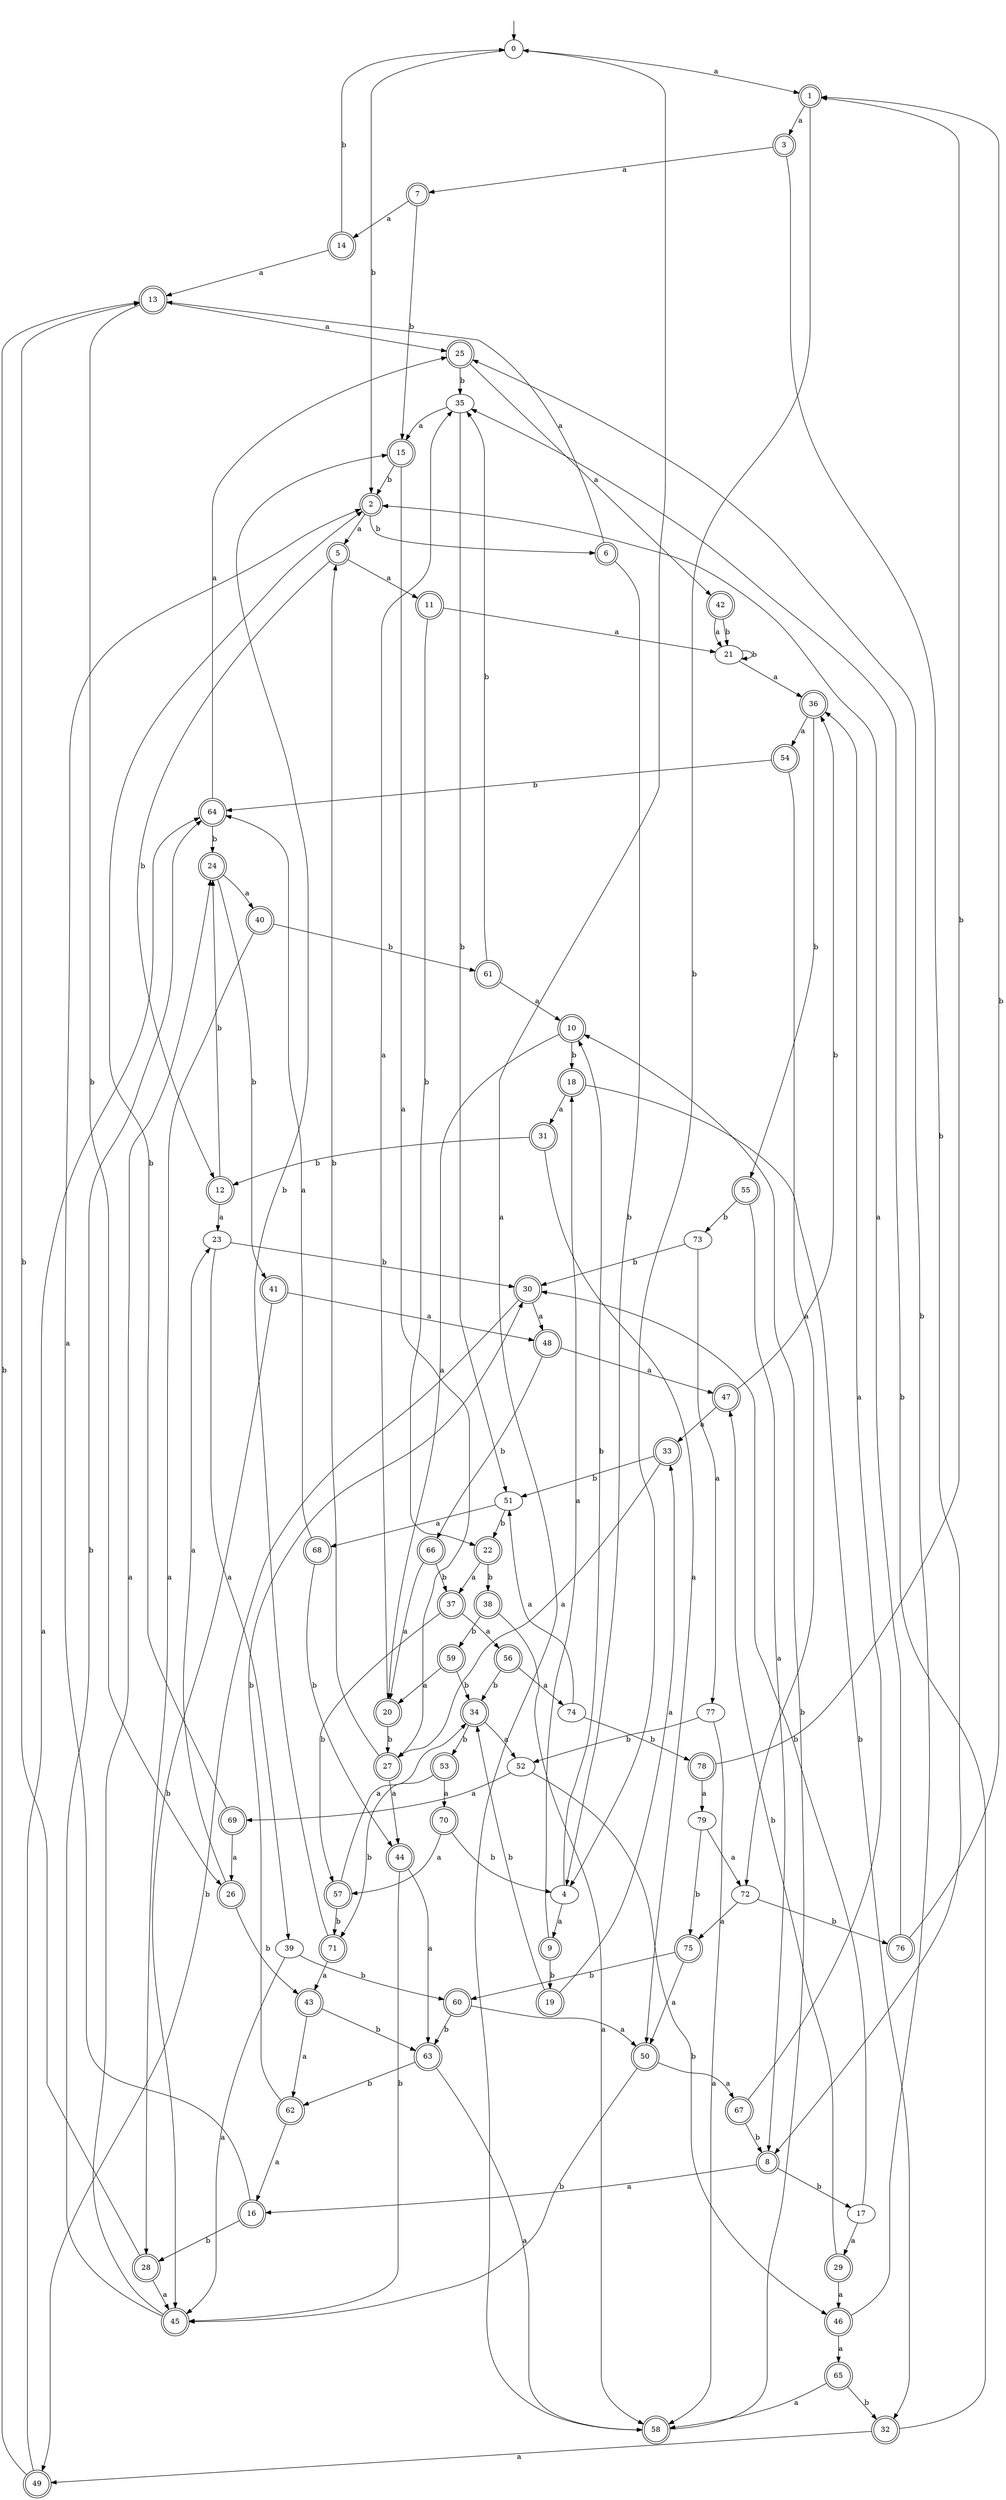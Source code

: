digraph RandomDFA {
  __start0 [label="", shape=none];
  __start0 -> 0 [label=""];
  0 [shape=circle]
  0 -> 1 [label="a"]
  0 -> 2 [label="b"]
  1 [shape=doublecircle]
  1 -> 3 [label="a"]
  1 -> 4 [label="b"]
  2 [shape=doublecircle]
  2 -> 5 [label="a"]
  2 -> 6 [label="b"]
  3 [shape=doublecircle]
  3 -> 7 [label="a"]
  3 -> 8 [label="b"]
  4
  4 -> 9 [label="a"]
  4 -> 10 [label="b"]
  5 [shape=doublecircle]
  5 -> 11 [label="a"]
  5 -> 12 [label="b"]
  6 [shape=doublecircle]
  6 -> 13 [label="a"]
  6 -> 4 [label="b"]
  7 [shape=doublecircle]
  7 -> 14 [label="a"]
  7 -> 15 [label="b"]
  8 [shape=doublecircle]
  8 -> 16 [label="a"]
  8 -> 17 [label="b"]
  9 [shape=doublecircle]
  9 -> 18 [label="a"]
  9 -> 19 [label="b"]
  10 [shape=doublecircle]
  10 -> 20 [label="a"]
  10 -> 18 [label="b"]
  11 [shape=doublecircle]
  11 -> 21 [label="a"]
  11 -> 22 [label="b"]
  12 [shape=doublecircle]
  12 -> 23 [label="a"]
  12 -> 24 [label="b"]
  13 [shape=doublecircle]
  13 -> 25 [label="a"]
  13 -> 26 [label="b"]
  14 [shape=doublecircle]
  14 -> 13 [label="a"]
  14 -> 0 [label="b"]
  15 [shape=doublecircle]
  15 -> 27 [label="a"]
  15 -> 2 [label="b"]
  16 [shape=doublecircle]
  16 -> 2 [label="a"]
  16 -> 28 [label="b"]
  17
  17 -> 29 [label="a"]
  17 -> 30 [label="b"]
  18 [shape=doublecircle]
  18 -> 31 [label="a"]
  18 -> 32 [label="b"]
  19 [shape=doublecircle]
  19 -> 33 [label="a"]
  19 -> 34 [label="b"]
  20 [shape=doublecircle]
  20 -> 35 [label="a"]
  20 -> 27 [label="b"]
  21
  21 -> 36 [label="a"]
  21 -> 21 [label="b"]
  22 [shape=doublecircle]
  22 -> 37 [label="a"]
  22 -> 38 [label="b"]
  23
  23 -> 39 [label="a"]
  23 -> 30 [label="b"]
  24 [shape=doublecircle]
  24 -> 40 [label="a"]
  24 -> 41 [label="b"]
  25 [shape=doublecircle]
  25 -> 42 [label="a"]
  25 -> 35 [label="b"]
  26 [shape=doublecircle]
  26 -> 23 [label="a"]
  26 -> 43 [label="b"]
  27 [shape=doublecircle]
  27 -> 44 [label="a"]
  27 -> 5 [label="b"]
  28 [shape=doublecircle]
  28 -> 45 [label="a"]
  28 -> 13 [label="b"]
  29 [shape=doublecircle]
  29 -> 46 [label="a"]
  29 -> 47 [label="b"]
  30 [shape=doublecircle]
  30 -> 48 [label="a"]
  30 -> 49 [label="b"]
  31 [shape=doublecircle]
  31 -> 50 [label="a"]
  31 -> 12 [label="b"]
  32 [shape=doublecircle]
  32 -> 49 [label="a"]
  32 -> 35 [label="b"]
  33 [shape=doublecircle]
  33 -> 27 [label="a"]
  33 -> 51 [label="b"]
  34 [shape=doublecircle]
  34 -> 52 [label="a"]
  34 -> 53 [label="b"]
  35
  35 -> 15 [label="a"]
  35 -> 51 [label="b"]
  36 [shape=doublecircle]
  36 -> 54 [label="a"]
  36 -> 55 [label="b"]
  37 [shape=doublecircle]
  37 -> 56 [label="a"]
  37 -> 57 [label="b"]
  38 [shape=doublecircle]
  38 -> 58 [label="a"]
  38 -> 59 [label="b"]
  39
  39 -> 45 [label="a"]
  39 -> 60 [label="b"]
  40 [shape=doublecircle]
  40 -> 28 [label="a"]
  40 -> 61 [label="b"]
  41 [shape=doublecircle]
  41 -> 48 [label="a"]
  41 -> 45 [label="b"]
  42 [shape=doublecircle]
  42 -> 21 [label="a"]
  42 -> 21 [label="b"]
  43 [shape=doublecircle]
  43 -> 62 [label="a"]
  43 -> 63 [label="b"]
  44 [shape=doublecircle]
  44 -> 63 [label="a"]
  44 -> 45 [label="b"]
  45 [shape=doublecircle]
  45 -> 24 [label="a"]
  45 -> 64 [label="b"]
  46 [shape=doublecircle]
  46 -> 65 [label="a"]
  46 -> 25 [label="b"]
  47 [shape=doublecircle]
  47 -> 33 [label="a"]
  47 -> 36 [label="b"]
  48 [shape=doublecircle]
  48 -> 47 [label="a"]
  48 -> 66 [label="b"]
  49 [shape=doublecircle]
  49 -> 64 [label="a"]
  49 -> 13 [label="b"]
  50 [shape=doublecircle]
  50 -> 67 [label="a"]
  50 -> 45 [label="b"]
  51
  51 -> 68 [label="a"]
  51 -> 22 [label="b"]
  52
  52 -> 69 [label="a"]
  52 -> 46 [label="b"]
  53 [shape=doublecircle]
  53 -> 70 [label="a"]
  53 -> 71 [label="b"]
  54 [shape=doublecircle]
  54 -> 72 [label="a"]
  54 -> 64 [label="b"]
  55 [shape=doublecircle]
  55 -> 8 [label="a"]
  55 -> 73 [label="b"]
  56 [shape=doublecircle]
  56 -> 74 [label="a"]
  56 -> 34 [label="b"]
  57 [shape=doublecircle]
  57 -> 34 [label="a"]
  57 -> 71 [label="b"]
  58 [shape=doublecircle]
  58 -> 0 [label="a"]
  58 -> 10 [label="b"]
  59 [shape=doublecircle]
  59 -> 20 [label="a"]
  59 -> 34 [label="b"]
  60 [shape=doublecircle]
  60 -> 50 [label="a"]
  60 -> 63 [label="b"]
  61 [shape=doublecircle]
  61 -> 10 [label="a"]
  61 -> 35 [label="b"]
  62 [shape=doublecircle]
  62 -> 16 [label="a"]
  62 -> 30 [label="b"]
  63 [shape=doublecircle]
  63 -> 58 [label="a"]
  63 -> 62 [label="b"]
  64 [shape=doublecircle]
  64 -> 25 [label="a"]
  64 -> 24 [label="b"]
  65 [shape=doublecircle]
  65 -> 58 [label="a"]
  65 -> 32 [label="b"]
  66 [shape=doublecircle]
  66 -> 20 [label="a"]
  66 -> 37 [label="b"]
  67 [shape=doublecircle]
  67 -> 36 [label="a"]
  67 -> 8 [label="b"]
  68 [shape=doublecircle]
  68 -> 64 [label="a"]
  68 -> 44 [label="b"]
  69 [shape=doublecircle]
  69 -> 26 [label="a"]
  69 -> 2 [label="b"]
  70 [shape=doublecircle]
  70 -> 57 [label="a"]
  70 -> 4 [label="b"]
  71 [shape=doublecircle]
  71 -> 43 [label="a"]
  71 -> 15 [label="b"]
  72
  72 -> 75 [label="a"]
  72 -> 76 [label="b"]
  73
  73 -> 77 [label="a"]
  73 -> 30 [label="b"]
  74
  74 -> 51 [label="a"]
  74 -> 78 [label="b"]
  75 [shape=doublecircle]
  75 -> 50 [label="a"]
  75 -> 60 [label="b"]
  76 [shape=doublecircle]
  76 -> 2 [label="a"]
  76 -> 1 [label="b"]
  77
  77 -> 58 [label="a"]
  77 -> 52 [label="b"]
  78 [shape=doublecircle]
  78 -> 79 [label="a"]
  78 -> 1 [label="b"]
  79
  79 -> 72 [label="a"]
  79 -> 75 [label="b"]
}
